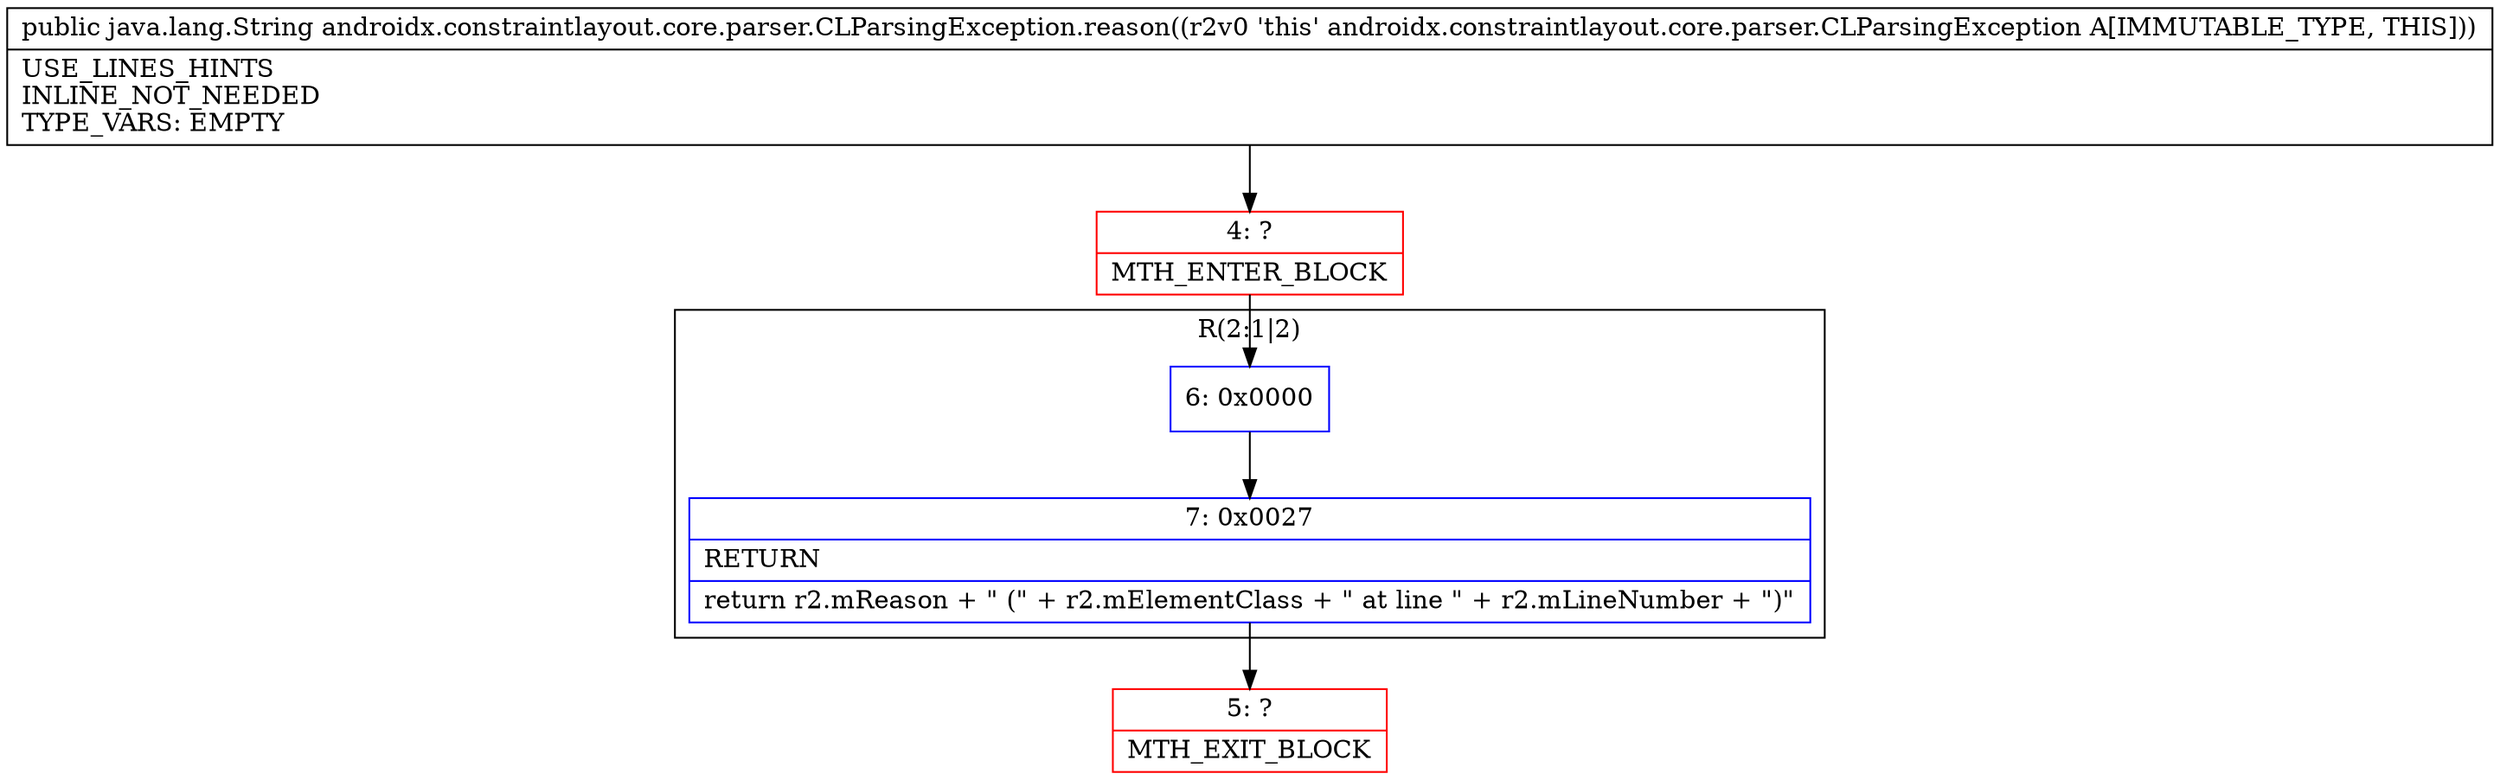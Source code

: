 digraph "CFG forandroidx.constraintlayout.core.parser.CLParsingException.reason()Ljava\/lang\/String;" {
subgraph cluster_Region_782877517 {
label = "R(2:1|2)";
node [shape=record,color=blue];
Node_6 [shape=record,label="{6\:\ 0x0000}"];
Node_7 [shape=record,label="{7\:\ 0x0027|RETURN\l|return r2.mReason + \" (\" + r2.mElementClass + \" at line \" + r2.mLineNumber + \")\"\l}"];
}
Node_4 [shape=record,color=red,label="{4\:\ ?|MTH_ENTER_BLOCK\l}"];
Node_5 [shape=record,color=red,label="{5\:\ ?|MTH_EXIT_BLOCK\l}"];
MethodNode[shape=record,label="{public java.lang.String androidx.constraintlayout.core.parser.CLParsingException.reason((r2v0 'this' androidx.constraintlayout.core.parser.CLParsingException A[IMMUTABLE_TYPE, THIS]))  | USE_LINES_HINTS\lINLINE_NOT_NEEDED\lTYPE_VARS: EMPTY\l}"];
MethodNode -> Node_4;Node_6 -> Node_7;
Node_7 -> Node_5;
Node_4 -> Node_6;
}

